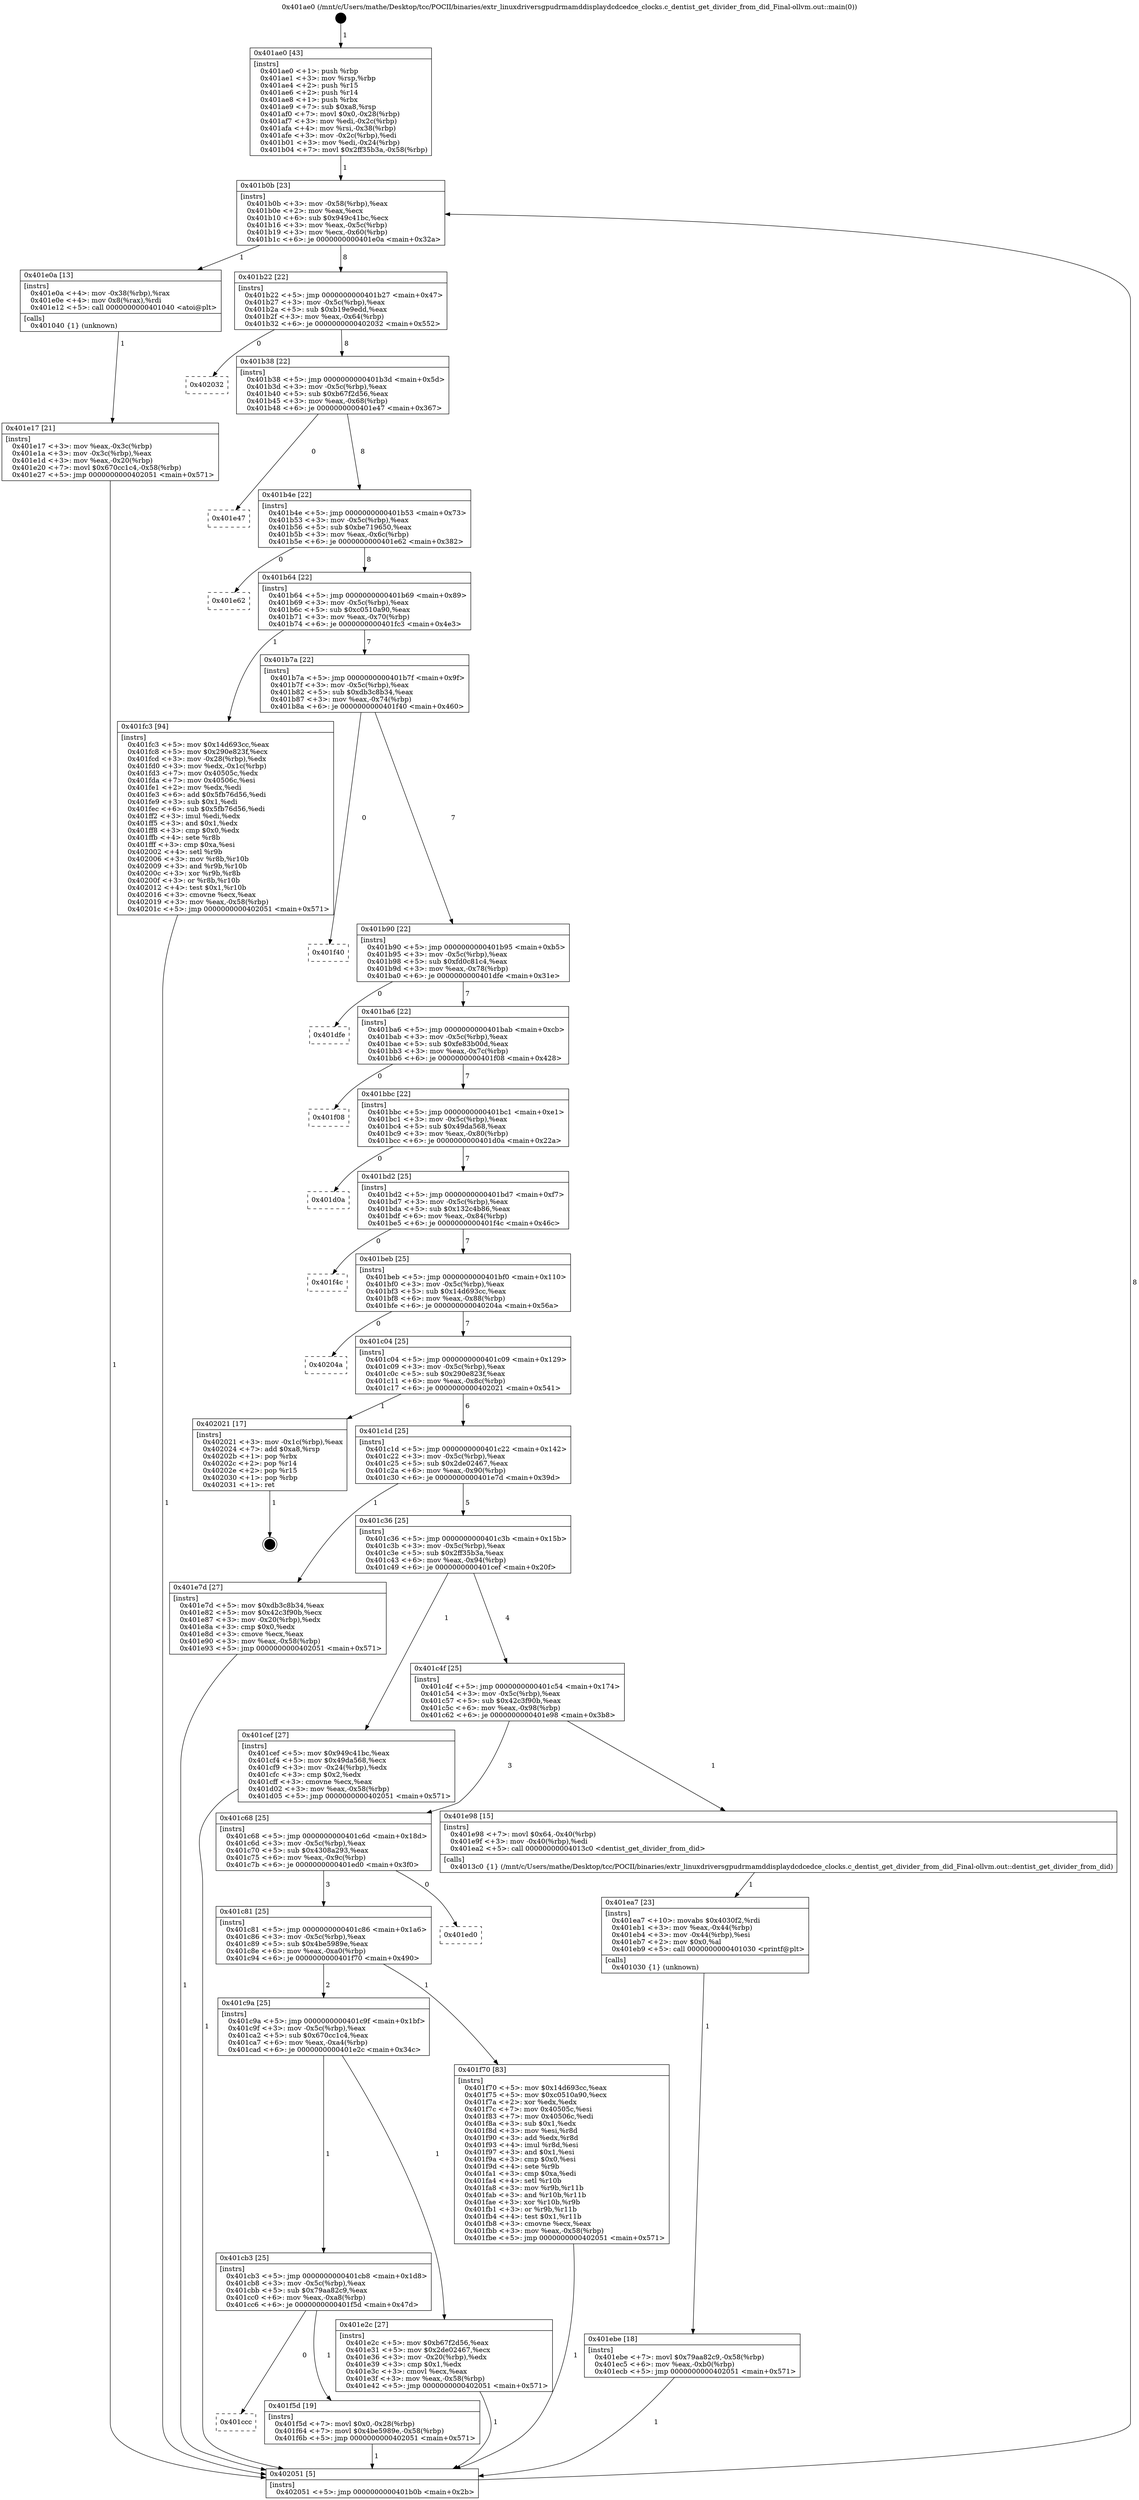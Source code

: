 digraph "0x401ae0" {
  label = "0x401ae0 (/mnt/c/Users/mathe/Desktop/tcc/POCII/binaries/extr_linuxdriversgpudrmamddisplaydcdcedce_clocks.c_dentist_get_divider_from_did_Final-ollvm.out::main(0))"
  labelloc = "t"
  node[shape=record]

  Entry [label="",width=0.3,height=0.3,shape=circle,fillcolor=black,style=filled]
  "0x401b0b" [label="{
     0x401b0b [23]\l
     | [instrs]\l
     &nbsp;&nbsp;0x401b0b \<+3\>: mov -0x58(%rbp),%eax\l
     &nbsp;&nbsp;0x401b0e \<+2\>: mov %eax,%ecx\l
     &nbsp;&nbsp;0x401b10 \<+6\>: sub $0x949c41bc,%ecx\l
     &nbsp;&nbsp;0x401b16 \<+3\>: mov %eax,-0x5c(%rbp)\l
     &nbsp;&nbsp;0x401b19 \<+3\>: mov %ecx,-0x60(%rbp)\l
     &nbsp;&nbsp;0x401b1c \<+6\>: je 0000000000401e0a \<main+0x32a\>\l
  }"]
  "0x401e0a" [label="{
     0x401e0a [13]\l
     | [instrs]\l
     &nbsp;&nbsp;0x401e0a \<+4\>: mov -0x38(%rbp),%rax\l
     &nbsp;&nbsp;0x401e0e \<+4\>: mov 0x8(%rax),%rdi\l
     &nbsp;&nbsp;0x401e12 \<+5\>: call 0000000000401040 \<atoi@plt\>\l
     | [calls]\l
     &nbsp;&nbsp;0x401040 \{1\} (unknown)\l
  }"]
  "0x401b22" [label="{
     0x401b22 [22]\l
     | [instrs]\l
     &nbsp;&nbsp;0x401b22 \<+5\>: jmp 0000000000401b27 \<main+0x47\>\l
     &nbsp;&nbsp;0x401b27 \<+3\>: mov -0x5c(%rbp),%eax\l
     &nbsp;&nbsp;0x401b2a \<+5\>: sub $0xb19e9edd,%eax\l
     &nbsp;&nbsp;0x401b2f \<+3\>: mov %eax,-0x64(%rbp)\l
     &nbsp;&nbsp;0x401b32 \<+6\>: je 0000000000402032 \<main+0x552\>\l
  }"]
  Exit [label="",width=0.3,height=0.3,shape=circle,fillcolor=black,style=filled,peripheries=2]
  "0x402032" [label="{
     0x402032\l
  }", style=dashed]
  "0x401b38" [label="{
     0x401b38 [22]\l
     | [instrs]\l
     &nbsp;&nbsp;0x401b38 \<+5\>: jmp 0000000000401b3d \<main+0x5d\>\l
     &nbsp;&nbsp;0x401b3d \<+3\>: mov -0x5c(%rbp),%eax\l
     &nbsp;&nbsp;0x401b40 \<+5\>: sub $0xb67f2d56,%eax\l
     &nbsp;&nbsp;0x401b45 \<+3\>: mov %eax,-0x68(%rbp)\l
     &nbsp;&nbsp;0x401b48 \<+6\>: je 0000000000401e47 \<main+0x367\>\l
  }"]
  "0x401ccc" [label="{
     0x401ccc\l
  }", style=dashed]
  "0x401e47" [label="{
     0x401e47\l
  }", style=dashed]
  "0x401b4e" [label="{
     0x401b4e [22]\l
     | [instrs]\l
     &nbsp;&nbsp;0x401b4e \<+5\>: jmp 0000000000401b53 \<main+0x73\>\l
     &nbsp;&nbsp;0x401b53 \<+3\>: mov -0x5c(%rbp),%eax\l
     &nbsp;&nbsp;0x401b56 \<+5\>: sub $0xbe719650,%eax\l
     &nbsp;&nbsp;0x401b5b \<+3\>: mov %eax,-0x6c(%rbp)\l
     &nbsp;&nbsp;0x401b5e \<+6\>: je 0000000000401e62 \<main+0x382\>\l
  }"]
  "0x401f5d" [label="{
     0x401f5d [19]\l
     | [instrs]\l
     &nbsp;&nbsp;0x401f5d \<+7\>: movl $0x0,-0x28(%rbp)\l
     &nbsp;&nbsp;0x401f64 \<+7\>: movl $0x4be5989e,-0x58(%rbp)\l
     &nbsp;&nbsp;0x401f6b \<+5\>: jmp 0000000000402051 \<main+0x571\>\l
  }"]
  "0x401e62" [label="{
     0x401e62\l
  }", style=dashed]
  "0x401b64" [label="{
     0x401b64 [22]\l
     | [instrs]\l
     &nbsp;&nbsp;0x401b64 \<+5\>: jmp 0000000000401b69 \<main+0x89\>\l
     &nbsp;&nbsp;0x401b69 \<+3\>: mov -0x5c(%rbp),%eax\l
     &nbsp;&nbsp;0x401b6c \<+5\>: sub $0xc0510a90,%eax\l
     &nbsp;&nbsp;0x401b71 \<+3\>: mov %eax,-0x70(%rbp)\l
     &nbsp;&nbsp;0x401b74 \<+6\>: je 0000000000401fc3 \<main+0x4e3\>\l
  }"]
  "0x401ebe" [label="{
     0x401ebe [18]\l
     | [instrs]\l
     &nbsp;&nbsp;0x401ebe \<+7\>: movl $0x79aa82c9,-0x58(%rbp)\l
     &nbsp;&nbsp;0x401ec5 \<+6\>: mov %eax,-0xb0(%rbp)\l
     &nbsp;&nbsp;0x401ecb \<+5\>: jmp 0000000000402051 \<main+0x571\>\l
  }"]
  "0x401fc3" [label="{
     0x401fc3 [94]\l
     | [instrs]\l
     &nbsp;&nbsp;0x401fc3 \<+5\>: mov $0x14d693cc,%eax\l
     &nbsp;&nbsp;0x401fc8 \<+5\>: mov $0x290e823f,%ecx\l
     &nbsp;&nbsp;0x401fcd \<+3\>: mov -0x28(%rbp),%edx\l
     &nbsp;&nbsp;0x401fd0 \<+3\>: mov %edx,-0x1c(%rbp)\l
     &nbsp;&nbsp;0x401fd3 \<+7\>: mov 0x40505c,%edx\l
     &nbsp;&nbsp;0x401fda \<+7\>: mov 0x40506c,%esi\l
     &nbsp;&nbsp;0x401fe1 \<+2\>: mov %edx,%edi\l
     &nbsp;&nbsp;0x401fe3 \<+6\>: add $0x5fb76d56,%edi\l
     &nbsp;&nbsp;0x401fe9 \<+3\>: sub $0x1,%edi\l
     &nbsp;&nbsp;0x401fec \<+6\>: sub $0x5fb76d56,%edi\l
     &nbsp;&nbsp;0x401ff2 \<+3\>: imul %edi,%edx\l
     &nbsp;&nbsp;0x401ff5 \<+3\>: and $0x1,%edx\l
     &nbsp;&nbsp;0x401ff8 \<+3\>: cmp $0x0,%edx\l
     &nbsp;&nbsp;0x401ffb \<+4\>: sete %r8b\l
     &nbsp;&nbsp;0x401fff \<+3\>: cmp $0xa,%esi\l
     &nbsp;&nbsp;0x402002 \<+4\>: setl %r9b\l
     &nbsp;&nbsp;0x402006 \<+3\>: mov %r8b,%r10b\l
     &nbsp;&nbsp;0x402009 \<+3\>: and %r9b,%r10b\l
     &nbsp;&nbsp;0x40200c \<+3\>: xor %r9b,%r8b\l
     &nbsp;&nbsp;0x40200f \<+3\>: or %r8b,%r10b\l
     &nbsp;&nbsp;0x402012 \<+4\>: test $0x1,%r10b\l
     &nbsp;&nbsp;0x402016 \<+3\>: cmovne %ecx,%eax\l
     &nbsp;&nbsp;0x402019 \<+3\>: mov %eax,-0x58(%rbp)\l
     &nbsp;&nbsp;0x40201c \<+5\>: jmp 0000000000402051 \<main+0x571\>\l
  }"]
  "0x401b7a" [label="{
     0x401b7a [22]\l
     | [instrs]\l
     &nbsp;&nbsp;0x401b7a \<+5\>: jmp 0000000000401b7f \<main+0x9f\>\l
     &nbsp;&nbsp;0x401b7f \<+3\>: mov -0x5c(%rbp),%eax\l
     &nbsp;&nbsp;0x401b82 \<+5\>: sub $0xdb3c8b34,%eax\l
     &nbsp;&nbsp;0x401b87 \<+3\>: mov %eax,-0x74(%rbp)\l
     &nbsp;&nbsp;0x401b8a \<+6\>: je 0000000000401f40 \<main+0x460\>\l
  }"]
  "0x401ea7" [label="{
     0x401ea7 [23]\l
     | [instrs]\l
     &nbsp;&nbsp;0x401ea7 \<+10\>: movabs $0x4030f2,%rdi\l
     &nbsp;&nbsp;0x401eb1 \<+3\>: mov %eax,-0x44(%rbp)\l
     &nbsp;&nbsp;0x401eb4 \<+3\>: mov -0x44(%rbp),%esi\l
     &nbsp;&nbsp;0x401eb7 \<+2\>: mov $0x0,%al\l
     &nbsp;&nbsp;0x401eb9 \<+5\>: call 0000000000401030 \<printf@plt\>\l
     | [calls]\l
     &nbsp;&nbsp;0x401030 \{1\} (unknown)\l
  }"]
  "0x401f40" [label="{
     0x401f40\l
  }", style=dashed]
  "0x401b90" [label="{
     0x401b90 [22]\l
     | [instrs]\l
     &nbsp;&nbsp;0x401b90 \<+5\>: jmp 0000000000401b95 \<main+0xb5\>\l
     &nbsp;&nbsp;0x401b95 \<+3\>: mov -0x5c(%rbp),%eax\l
     &nbsp;&nbsp;0x401b98 \<+5\>: sub $0xfd0c81c4,%eax\l
     &nbsp;&nbsp;0x401b9d \<+3\>: mov %eax,-0x78(%rbp)\l
     &nbsp;&nbsp;0x401ba0 \<+6\>: je 0000000000401dfe \<main+0x31e\>\l
  }"]
  "0x401cb3" [label="{
     0x401cb3 [25]\l
     | [instrs]\l
     &nbsp;&nbsp;0x401cb3 \<+5\>: jmp 0000000000401cb8 \<main+0x1d8\>\l
     &nbsp;&nbsp;0x401cb8 \<+3\>: mov -0x5c(%rbp),%eax\l
     &nbsp;&nbsp;0x401cbb \<+5\>: sub $0x79aa82c9,%eax\l
     &nbsp;&nbsp;0x401cc0 \<+6\>: mov %eax,-0xa8(%rbp)\l
     &nbsp;&nbsp;0x401cc6 \<+6\>: je 0000000000401f5d \<main+0x47d\>\l
  }"]
  "0x401dfe" [label="{
     0x401dfe\l
  }", style=dashed]
  "0x401ba6" [label="{
     0x401ba6 [22]\l
     | [instrs]\l
     &nbsp;&nbsp;0x401ba6 \<+5\>: jmp 0000000000401bab \<main+0xcb\>\l
     &nbsp;&nbsp;0x401bab \<+3\>: mov -0x5c(%rbp),%eax\l
     &nbsp;&nbsp;0x401bae \<+5\>: sub $0xfe83b00d,%eax\l
     &nbsp;&nbsp;0x401bb3 \<+3\>: mov %eax,-0x7c(%rbp)\l
     &nbsp;&nbsp;0x401bb6 \<+6\>: je 0000000000401f08 \<main+0x428\>\l
  }"]
  "0x401e2c" [label="{
     0x401e2c [27]\l
     | [instrs]\l
     &nbsp;&nbsp;0x401e2c \<+5\>: mov $0xb67f2d56,%eax\l
     &nbsp;&nbsp;0x401e31 \<+5\>: mov $0x2de02467,%ecx\l
     &nbsp;&nbsp;0x401e36 \<+3\>: mov -0x20(%rbp),%edx\l
     &nbsp;&nbsp;0x401e39 \<+3\>: cmp $0x1,%edx\l
     &nbsp;&nbsp;0x401e3c \<+3\>: cmovl %ecx,%eax\l
     &nbsp;&nbsp;0x401e3f \<+3\>: mov %eax,-0x58(%rbp)\l
     &nbsp;&nbsp;0x401e42 \<+5\>: jmp 0000000000402051 \<main+0x571\>\l
  }"]
  "0x401f08" [label="{
     0x401f08\l
  }", style=dashed]
  "0x401bbc" [label="{
     0x401bbc [22]\l
     | [instrs]\l
     &nbsp;&nbsp;0x401bbc \<+5\>: jmp 0000000000401bc1 \<main+0xe1\>\l
     &nbsp;&nbsp;0x401bc1 \<+3\>: mov -0x5c(%rbp),%eax\l
     &nbsp;&nbsp;0x401bc4 \<+5\>: sub $0x49da568,%eax\l
     &nbsp;&nbsp;0x401bc9 \<+3\>: mov %eax,-0x80(%rbp)\l
     &nbsp;&nbsp;0x401bcc \<+6\>: je 0000000000401d0a \<main+0x22a\>\l
  }"]
  "0x401c9a" [label="{
     0x401c9a [25]\l
     | [instrs]\l
     &nbsp;&nbsp;0x401c9a \<+5\>: jmp 0000000000401c9f \<main+0x1bf\>\l
     &nbsp;&nbsp;0x401c9f \<+3\>: mov -0x5c(%rbp),%eax\l
     &nbsp;&nbsp;0x401ca2 \<+5\>: sub $0x670cc1c4,%eax\l
     &nbsp;&nbsp;0x401ca7 \<+6\>: mov %eax,-0xa4(%rbp)\l
     &nbsp;&nbsp;0x401cad \<+6\>: je 0000000000401e2c \<main+0x34c\>\l
  }"]
  "0x401d0a" [label="{
     0x401d0a\l
  }", style=dashed]
  "0x401bd2" [label="{
     0x401bd2 [25]\l
     | [instrs]\l
     &nbsp;&nbsp;0x401bd2 \<+5\>: jmp 0000000000401bd7 \<main+0xf7\>\l
     &nbsp;&nbsp;0x401bd7 \<+3\>: mov -0x5c(%rbp),%eax\l
     &nbsp;&nbsp;0x401bda \<+5\>: sub $0x132c4b86,%eax\l
     &nbsp;&nbsp;0x401bdf \<+6\>: mov %eax,-0x84(%rbp)\l
     &nbsp;&nbsp;0x401be5 \<+6\>: je 0000000000401f4c \<main+0x46c\>\l
  }"]
  "0x401f70" [label="{
     0x401f70 [83]\l
     | [instrs]\l
     &nbsp;&nbsp;0x401f70 \<+5\>: mov $0x14d693cc,%eax\l
     &nbsp;&nbsp;0x401f75 \<+5\>: mov $0xc0510a90,%ecx\l
     &nbsp;&nbsp;0x401f7a \<+2\>: xor %edx,%edx\l
     &nbsp;&nbsp;0x401f7c \<+7\>: mov 0x40505c,%esi\l
     &nbsp;&nbsp;0x401f83 \<+7\>: mov 0x40506c,%edi\l
     &nbsp;&nbsp;0x401f8a \<+3\>: sub $0x1,%edx\l
     &nbsp;&nbsp;0x401f8d \<+3\>: mov %esi,%r8d\l
     &nbsp;&nbsp;0x401f90 \<+3\>: add %edx,%r8d\l
     &nbsp;&nbsp;0x401f93 \<+4\>: imul %r8d,%esi\l
     &nbsp;&nbsp;0x401f97 \<+3\>: and $0x1,%esi\l
     &nbsp;&nbsp;0x401f9a \<+3\>: cmp $0x0,%esi\l
     &nbsp;&nbsp;0x401f9d \<+4\>: sete %r9b\l
     &nbsp;&nbsp;0x401fa1 \<+3\>: cmp $0xa,%edi\l
     &nbsp;&nbsp;0x401fa4 \<+4\>: setl %r10b\l
     &nbsp;&nbsp;0x401fa8 \<+3\>: mov %r9b,%r11b\l
     &nbsp;&nbsp;0x401fab \<+3\>: and %r10b,%r11b\l
     &nbsp;&nbsp;0x401fae \<+3\>: xor %r10b,%r9b\l
     &nbsp;&nbsp;0x401fb1 \<+3\>: or %r9b,%r11b\l
     &nbsp;&nbsp;0x401fb4 \<+4\>: test $0x1,%r11b\l
     &nbsp;&nbsp;0x401fb8 \<+3\>: cmovne %ecx,%eax\l
     &nbsp;&nbsp;0x401fbb \<+3\>: mov %eax,-0x58(%rbp)\l
     &nbsp;&nbsp;0x401fbe \<+5\>: jmp 0000000000402051 \<main+0x571\>\l
  }"]
  "0x401f4c" [label="{
     0x401f4c\l
  }", style=dashed]
  "0x401beb" [label="{
     0x401beb [25]\l
     | [instrs]\l
     &nbsp;&nbsp;0x401beb \<+5\>: jmp 0000000000401bf0 \<main+0x110\>\l
     &nbsp;&nbsp;0x401bf0 \<+3\>: mov -0x5c(%rbp),%eax\l
     &nbsp;&nbsp;0x401bf3 \<+5\>: sub $0x14d693cc,%eax\l
     &nbsp;&nbsp;0x401bf8 \<+6\>: mov %eax,-0x88(%rbp)\l
     &nbsp;&nbsp;0x401bfe \<+6\>: je 000000000040204a \<main+0x56a\>\l
  }"]
  "0x401c81" [label="{
     0x401c81 [25]\l
     | [instrs]\l
     &nbsp;&nbsp;0x401c81 \<+5\>: jmp 0000000000401c86 \<main+0x1a6\>\l
     &nbsp;&nbsp;0x401c86 \<+3\>: mov -0x5c(%rbp),%eax\l
     &nbsp;&nbsp;0x401c89 \<+5\>: sub $0x4be5989e,%eax\l
     &nbsp;&nbsp;0x401c8e \<+6\>: mov %eax,-0xa0(%rbp)\l
     &nbsp;&nbsp;0x401c94 \<+6\>: je 0000000000401f70 \<main+0x490\>\l
  }"]
  "0x40204a" [label="{
     0x40204a\l
  }", style=dashed]
  "0x401c04" [label="{
     0x401c04 [25]\l
     | [instrs]\l
     &nbsp;&nbsp;0x401c04 \<+5\>: jmp 0000000000401c09 \<main+0x129\>\l
     &nbsp;&nbsp;0x401c09 \<+3\>: mov -0x5c(%rbp),%eax\l
     &nbsp;&nbsp;0x401c0c \<+5\>: sub $0x290e823f,%eax\l
     &nbsp;&nbsp;0x401c11 \<+6\>: mov %eax,-0x8c(%rbp)\l
     &nbsp;&nbsp;0x401c17 \<+6\>: je 0000000000402021 \<main+0x541\>\l
  }"]
  "0x401ed0" [label="{
     0x401ed0\l
  }", style=dashed]
  "0x402021" [label="{
     0x402021 [17]\l
     | [instrs]\l
     &nbsp;&nbsp;0x402021 \<+3\>: mov -0x1c(%rbp),%eax\l
     &nbsp;&nbsp;0x402024 \<+7\>: add $0xa8,%rsp\l
     &nbsp;&nbsp;0x40202b \<+1\>: pop %rbx\l
     &nbsp;&nbsp;0x40202c \<+2\>: pop %r14\l
     &nbsp;&nbsp;0x40202e \<+2\>: pop %r15\l
     &nbsp;&nbsp;0x402030 \<+1\>: pop %rbp\l
     &nbsp;&nbsp;0x402031 \<+1\>: ret\l
  }"]
  "0x401c1d" [label="{
     0x401c1d [25]\l
     | [instrs]\l
     &nbsp;&nbsp;0x401c1d \<+5\>: jmp 0000000000401c22 \<main+0x142\>\l
     &nbsp;&nbsp;0x401c22 \<+3\>: mov -0x5c(%rbp),%eax\l
     &nbsp;&nbsp;0x401c25 \<+5\>: sub $0x2de02467,%eax\l
     &nbsp;&nbsp;0x401c2a \<+6\>: mov %eax,-0x90(%rbp)\l
     &nbsp;&nbsp;0x401c30 \<+6\>: je 0000000000401e7d \<main+0x39d\>\l
  }"]
  "0x401c68" [label="{
     0x401c68 [25]\l
     | [instrs]\l
     &nbsp;&nbsp;0x401c68 \<+5\>: jmp 0000000000401c6d \<main+0x18d\>\l
     &nbsp;&nbsp;0x401c6d \<+3\>: mov -0x5c(%rbp),%eax\l
     &nbsp;&nbsp;0x401c70 \<+5\>: sub $0x4308a293,%eax\l
     &nbsp;&nbsp;0x401c75 \<+6\>: mov %eax,-0x9c(%rbp)\l
     &nbsp;&nbsp;0x401c7b \<+6\>: je 0000000000401ed0 \<main+0x3f0\>\l
  }"]
  "0x401e7d" [label="{
     0x401e7d [27]\l
     | [instrs]\l
     &nbsp;&nbsp;0x401e7d \<+5\>: mov $0xdb3c8b34,%eax\l
     &nbsp;&nbsp;0x401e82 \<+5\>: mov $0x42c3f90b,%ecx\l
     &nbsp;&nbsp;0x401e87 \<+3\>: mov -0x20(%rbp),%edx\l
     &nbsp;&nbsp;0x401e8a \<+3\>: cmp $0x0,%edx\l
     &nbsp;&nbsp;0x401e8d \<+3\>: cmove %ecx,%eax\l
     &nbsp;&nbsp;0x401e90 \<+3\>: mov %eax,-0x58(%rbp)\l
     &nbsp;&nbsp;0x401e93 \<+5\>: jmp 0000000000402051 \<main+0x571\>\l
  }"]
  "0x401c36" [label="{
     0x401c36 [25]\l
     | [instrs]\l
     &nbsp;&nbsp;0x401c36 \<+5\>: jmp 0000000000401c3b \<main+0x15b\>\l
     &nbsp;&nbsp;0x401c3b \<+3\>: mov -0x5c(%rbp),%eax\l
     &nbsp;&nbsp;0x401c3e \<+5\>: sub $0x2ff35b3a,%eax\l
     &nbsp;&nbsp;0x401c43 \<+6\>: mov %eax,-0x94(%rbp)\l
     &nbsp;&nbsp;0x401c49 \<+6\>: je 0000000000401cef \<main+0x20f\>\l
  }"]
  "0x401e98" [label="{
     0x401e98 [15]\l
     | [instrs]\l
     &nbsp;&nbsp;0x401e98 \<+7\>: movl $0x64,-0x40(%rbp)\l
     &nbsp;&nbsp;0x401e9f \<+3\>: mov -0x40(%rbp),%edi\l
     &nbsp;&nbsp;0x401ea2 \<+5\>: call 00000000004013c0 \<dentist_get_divider_from_did\>\l
     | [calls]\l
     &nbsp;&nbsp;0x4013c0 \{1\} (/mnt/c/Users/mathe/Desktop/tcc/POCII/binaries/extr_linuxdriversgpudrmamddisplaydcdcedce_clocks.c_dentist_get_divider_from_did_Final-ollvm.out::dentist_get_divider_from_did)\l
  }"]
  "0x401cef" [label="{
     0x401cef [27]\l
     | [instrs]\l
     &nbsp;&nbsp;0x401cef \<+5\>: mov $0x949c41bc,%eax\l
     &nbsp;&nbsp;0x401cf4 \<+5\>: mov $0x49da568,%ecx\l
     &nbsp;&nbsp;0x401cf9 \<+3\>: mov -0x24(%rbp),%edx\l
     &nbsp;&nbsp;0x401cfc \<+3\>: cmp $0x2,%edx\l
     &nbsp;&nbsp;0x401cff \<+3\>: cmovne %ecx,%eax\l
     &nbsp;&nbsp;0x401d02 \<+3\>: mov %eax,-0x58(%rbp)\l
     &nbsp;&nbsp;0x401d05 \<+5\>: jmp 0000000000402051 \<main+0x571\>\l
  }"]
  "0x401c4f" [label="{
     0x401c4f [25]\l
     | [instrs]\l
     &nbsp;&nbsp;0x401c4f \<+5\>: jmp 0000000000401c54 \<main+0x174\>\l
     &nbsp;&nbsp;0x401c54 \<+3\>: mov -0x5c(%rbp),%eax\l
     &nbsp;&nbsp;0x401c57 \<+5\>: sub $0x42c3f90b,%eax\l
     &nbsp;&nbsp;0x401c5c \<+6\>: mov %eax,-0x98(%rbp)\l
     &nbsp;&nbsp;0x401c62 \<+6\>: je 0000000000401e98 \<main+0x3b8\>\l
  }"]
  "0x402051" [label="{
     0x402051 [5]\l
     | [instrs]\l
     &nbsp;&nbsp;0x402051 \<+5\>: jmp 0000000000401b0b \<main+0x2b\>\l
  }"]
  "0x401ae0" [label="{
     0x401ae0 [43]\l
     | [instrs]\l
     &nbsp;&nbsp;0x401ae0 \<+1\>: push %rbp\l
     &nbsp;&nbsp;0x401ae1 \<+3\>: mov %rsp,%rbp\l
     &nbsp;&nbsp;0x401ae4 \<+2\>: push %r15\l
     &nbsp;&nbsp;0x401ae6 \<+2\>: push %r14\l
     &nbsp;&nbsp;0x401ae8 \<+1\>: push %rbx\l
     &nbsp;&nbsp;0x401ae9 \<+7\>: sub $0xa8,%rsp\l
     &nbsp;&nbsp;0x401af0 \<+7\>: movl $0x0,-0x28(%rbp)\l
     &nbsp;&nbsp;0x401af7 \<+3\>: mov %edi,-0x2c(%rbp)\l
     &nbsp;&nbsp;0x401afa \<+4\>: mov %rsi,-0x38(%rbp)\l
     &nbsp;&nbsp;0x401afe \<+3\>: mov -0x2c(%rbp),%edi\l
     &nbsp;&nbsp;0x401b01 \<+3\>: mov %edi,-0x24(%rbp)\l
     &nbsp;&nbsp;0x401b04 \<+7\>: movl $0x2ff35b3a,-0x58(%rbp)\l
  }"]
  "0x401e17" [label="{
     0x401e17 [21]\l
     | [instrs]\l
     &nbsp;&nbsp;0x401e17 \<+3\>: mov %eax,-0x3c(%rbp)\l
     &nbsp;&nbsp;0x401e1a \<+3\>: mov -0x3c(%rbp),%eax\l
     &nbsp;&nbsp;0x401e1d \<+3\>: mov %eax,-0x20(%rbp)\l
     &nbsp;&nbsp;0x401e20 \<+7\>: movl $0x670cc1c4,-0x58(%rbp)\l
     &nbsp;&nbsp;0x401e27 \<+5\>: jmp 0000000000402051 \<main+0x571\>\l
  }"]
  Entry -> "0x401ae0" [label=" 1"]
  "0x401b0b" -> "0x401e0a" [label=" 1"]
  "0x401b0b" -> "0x401b22" [label=" 8"]
  "0x402021" -> Exit [label=" 1"]
  "0x401b22" -> "0x402032" [label=" 0"]
  "0x401b22" -> "0x401b38" [label=" 8"]
  "0x401fc3" -> "0x402051" [label=" 1"]
  "0x401b38" -> "0x401e47" [label=" 0"]
  "0x401b38" -> "0x401b4e" [label=" 8"]
  "0x401f70" -> "0x402051" [label=" 1"]
  "0x401b4e" -> "0x401e62" [label=" 0"]
  "0x401b4e" -> "0x401b64" [label=" 8"]
  "0x401f5d" -> "0x402051" [label=" 1"]
  "0x401b64" -> "0x401fc3" [label=" 1"]
  "0x401b64" -> "0x401b7a" [label=" 7"]
  "0x401cb3" -> "0x401f5d" [label=" 1"]
  "0x401b7a" -> "0x401f40" [label=" 0"]
  "0x401b7a" -> "0x401b90" [label=" 7"]
  "0x401cb3" -> "0x401ccc" [label=" 0"]
  "0x401b90" -> "0x401dfe" [label=" 0"]
  "0x401b90" -> "0x401ba6" [label=" 7"]
  "0x401ebe" -> "0x402051" [label=" 1"]
  "0x401ba6" -> "0x401f08" [label=" 0"]
  "0x401ba6" -> "0x401bbc" [label=" 7"]
  "0x401ea7" -> "0x401ebe" [label=" 1"]
  "0x401bbc" -> "0x401d0a" [label=" 0"]
  "0x401bbc" -> "0x401bd2" [label=" 7"]
  "0x401e7d" -> "0x402051" [label=" 1"]
  "0x401bd2" -> "0x401f4c" [label=" 0"]
  "0x401bd2" -> "0x401beb" [label=" 7"]
  "0x401e2c" -> "0x402051" [label=" 1"]
  "0x401beb" -> "0x40204a" [label=" 0"]
  "0x401beb" -> "0x401c04" [label=" 7"]
  "0x401c9a" -> "0x401e2c" [label=" 1"]
  "0x401c04" -> "0x402021" [label=" 1"]
  "0x401c04" -> "0x401c1d" [label=" 6"]
  "0x401e98" -> "0x401ea7" [label=" 1"]
  "0x401c1d" -> "0x401e7d" [label=" 1"]
  "0x401c1d" -> "0x401c36" [label=" 5"]
  "0x401c81" -> "0x401f70" [label=" 1"]
  "0x401c36" -> "0x401cef" [label=" 1"]
  "0x401c36" -> "0x401c4f" [label=" 4"]
  "0x401cef" -> "0x402051" [label=" 1"]
  "0x401ae0" -> "0x401b0b" [label=" 1"]
  "0x402051" -> "0x401b0b" [label=" 8"]
  "0x401e0a" -> "0x401e17" [label=" 1"]
  "0x401e17" -> "0x402051" [label=" 1"]
  "0x401c9a" -> "0x401cb3" [label=" 1"]
  "0x401c4f" -> "0x401e98" [label=" 1"]
  "0x401c4f" -> "0x401c68" [label=" 3"]
  "0x401c81" -> "0x401c9a" [label=" 2"]
  "0x401c68" -> "0x401ed0" [label=" 0"]
  "0x401c68" -> "0x401c81" [label=" 3"]
}
